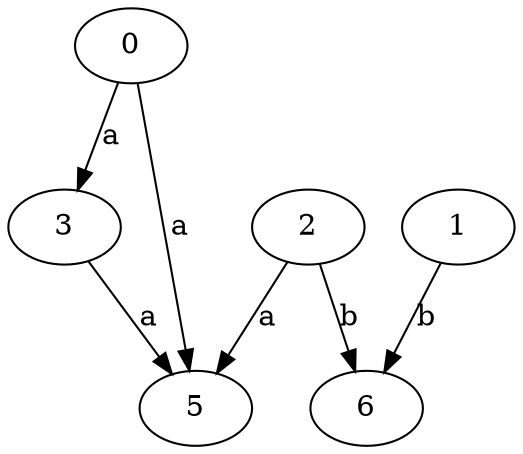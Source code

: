 strict digraph  {
0;
3;
1;
5;
2;
6;
0 -> 3  [label=a];
0 -> 5  [label=a];
3 -> 5  [label=a];
1 -> 6  [label=b];
2 -> 5  [label=a];
2 -> 6  [label=b];
}
